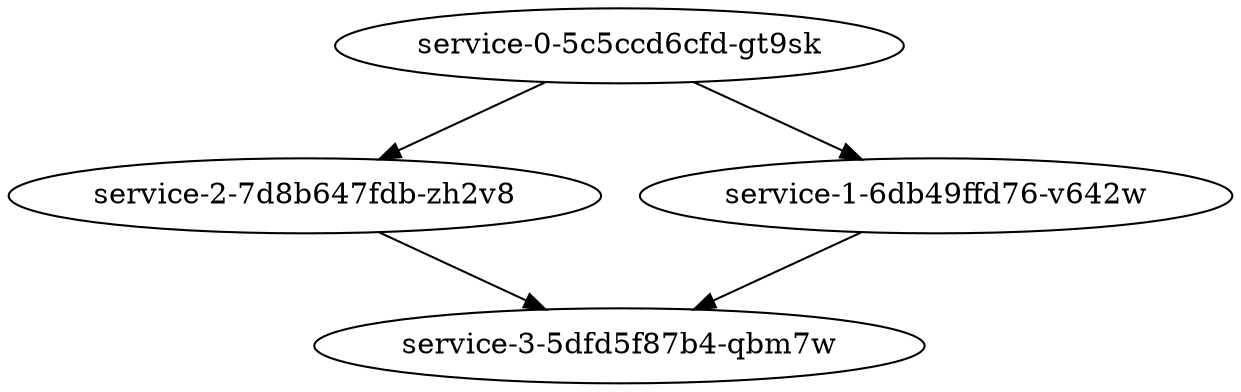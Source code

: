 strict digraph {


	"service-3-5dfd5f87b4-qbm7w" [ num_rejected="0", queue_size="5", queue_use="1",  weight=0 ];

	"service-0-5c5ccd6cfd-gt9sk" [ num_rejected="2", queue_size="7", queue_use="7",  weight=0 ];

	"service-0-5c5ccd6cfd-gt9sk" -> "service-2-7d8b647fdb-zh2v8" [  weight=0 ];

	"service-0-5c5ccd6cfd-gt9sk" -> "service-1-6db49ffd76-v642w" [  weight=0 ];

	"service-1-6db49ffd76-v642w" [ num_rejected="0", queue_size="6", queue_use="0",  weight=0 ];

	"service-1-6db49ffd76-v642w" -> "service-3-5dfd5f87b4-qbm7w" [  weight=0 ];

	"service-2-7d8b647fdb-zh2v8" [ num_rejected="0", queue_size="11", queue_use="0",  weight=0 ];

	"service-2-7d8b647fdb-zh2v8" -> "service-3-5dfd5f87b4-qbm7w" [  weight=0 ];

}
